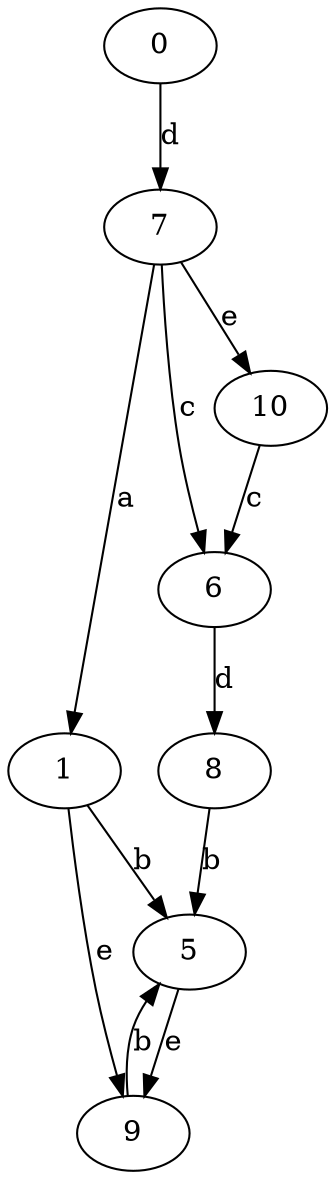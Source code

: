 strict digraph  {
0;
1;
5;
6;
7;
8;
9;
10;
0 -> 7  [label=d];
1 -> 5  [label=b];
1 -> 9  [label=e];
5 -> 9  [label=e];
6 -> 8  [label=d];
7 -> 1  [label=a];
7 -> 6  [label=c];
7 -> 10  [label=e];
8 -> 5  [label=b];
9 -> 5  [label=b];
10 -> 6  [label=c];
}
